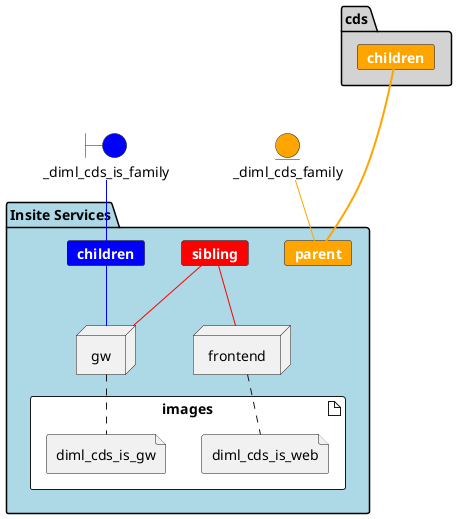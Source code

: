 @startuml


boundary _diml_cds_is_family #blue


entity _diml_cds_family #orange


package  "Insite Services"  #lightblue {
    card children #blue [
        <b><color:white>children</color></b>
    ]
    
    _diml_cds_is_family -[#blue]- children
    
    
    card sibling #red [
        <b><color:white>sibling</color></b>
    ]
    
    
    card parent #orange [
        <b><color:white>parent</color></b>
    ]
    
    
    _diml_cds_family -[#orange]- parent
    
    artifact images #ffffff {
        
        file diml_cds_is_web
        
        file diml_cds_is_gw
        
    }

    node frontend
    frontend .. diml_cds_is_web
    
        sibling -[#red]- frontend
    

    node gw
    gw .. diml_cds_is_gw
    
        children -[#blue]- gw
    
        sibling -[#red]- gw
    




    
}




package cds #lightgray {
    card cdschildren #orange [
        <b><color:white>children</color></b>
    ]
    cdschildren ==[#orange]= parent
}


@enduml
